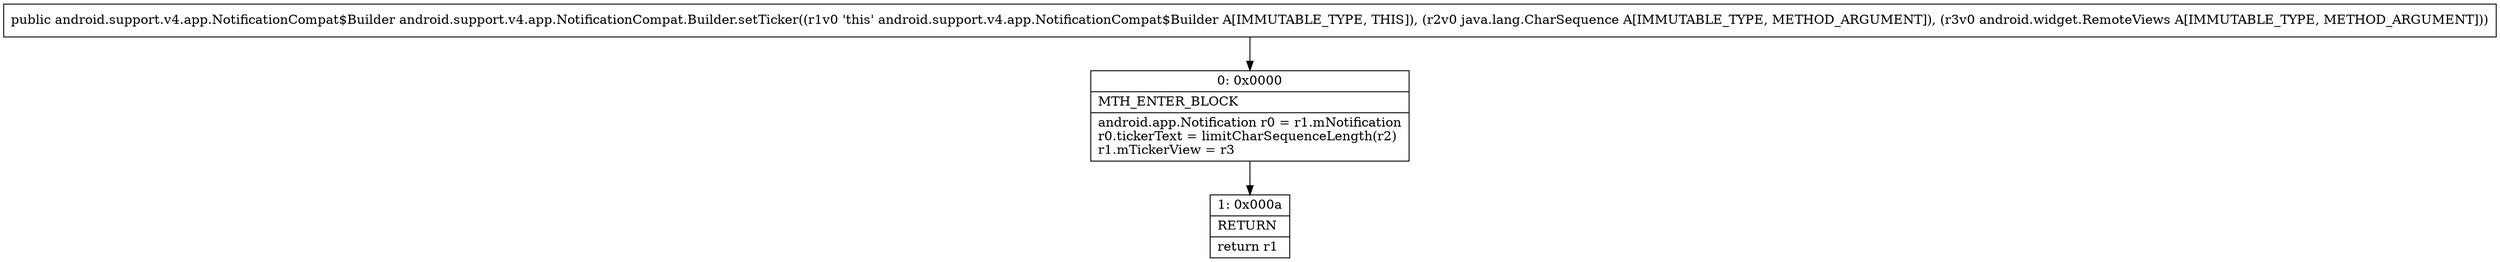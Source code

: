 digraph "CFG forandroid.support.v4.app.NotificationCompat.Builder.setTicker(Ljava\/lang\/CharSequence;Landroid\/widget\/RemoteViews;)Landroid\/support\/v4\/app\/NotificationCompat$Builder;" {
Node_0 [shape=record,label="{0\:\ 0x0000|MTH_ENTER_BLOCK\l|android.app.Notification r0 = r1.mNotification\lr0.tickerText = limitCharSequenceLength(r2)\lr1.mTickerView = r3\l}"];
Node_1 [shape=record,label="{1\:\ 0x000a|RETURN\l|return r1\l}"];
MethodNode[shape=record,label="{public android.support.v4.app.NotificationCompat$Builder android.support.v4.app.NotificationCompat.Builder.setTicker((r1v0 'this' android.support.v4.app.NotificationCompat$Builder A[IMMUTABLE_TYPE, THIS]), (r2v0 java.lang.CharSequence A[IMMUTABLE_TYPE, METHOD_ARGUMENT]), (r3v0 android.widget.RemoteViews A[IMMUTABLE_TYPE, METHOD_ARGUMENT])) }"];
MethodNode -> Node_0;
Node_0 -> Node_1;
}

